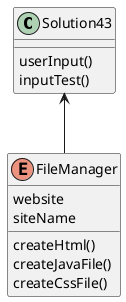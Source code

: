 @startuml
'https://plantuml.com/class-diagram

Solution43 <-- FileManager


class Solution43 {
    userInput()
    inputTest()
}

enum FileManager {
    website
    siteName
    createHtml()
    createJavaFile()
    createCssFile()

}

@enduml